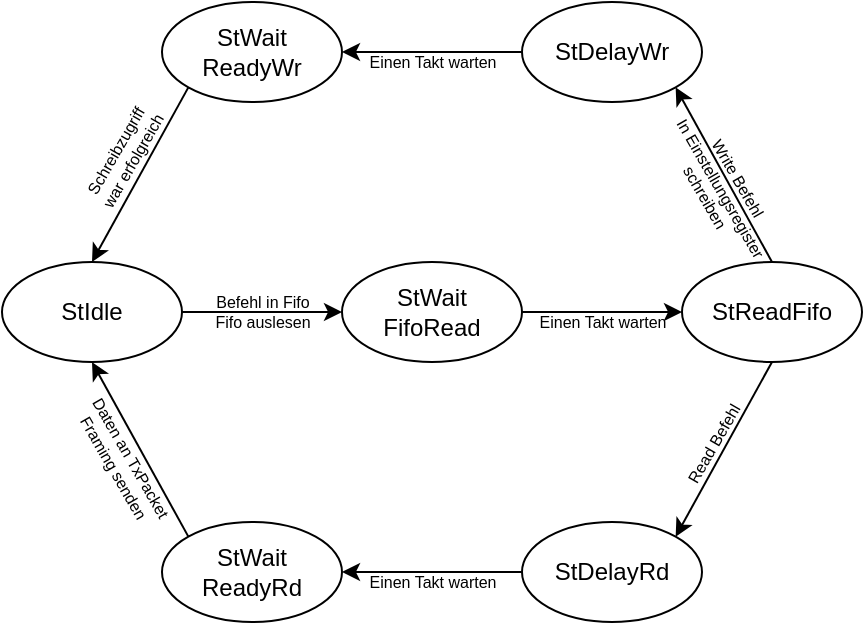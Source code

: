 <mxfile version="13.4.5" type="device"><diagram id="bBnIjkIoTUBhM6OUBfTy" name="Page-1"><mxGraphModel dx="544" dy="316" grid="1" gridSize="10" guides="1" tooltips="1" connect="1" arrows="1" fold="1" page="1" pageScale="1" pageWidth="850" pageHeight="1100" math="0" shadow="0"><root><mxCell id="0"/><mxCell id="1" parent="0"/><mxCell id="vfebVxRLHu-70A7Eb_zc-9" value="Befehl in Fifo&lt;br style=&quot;font-size: 8px;&quot;&gt;Fifo auslesen" style="rounded=0;orthogonalLoop=1;jettySize=auto;html=1;exitX=1;exitY=0.5;exitDx=0;exitDy=0;entryX=0;entryY=0.5;entryDx=0;entryDy=0;labelBackgroundColor=none;fontSize=8;" parent="1" source="vfebVxRLHu-70A7Eb_zc-1" target="vfebVxRLHu-70A7Eb_zc-2" edge="1"><mxGeometry relative="1" as="geometry"/></mxCell><mxCell id="vfebVxRLHu-70A7Eb_zc-1" value="StIdle" style="ellipse;whiteSpace=wrap;html=1;" parent="1" vertex="1"><mxGeometry x="100" y="310" width="90" height="50" as="geometry"/></mxCell><mxCell id="vfebVxRLHu-70A7Eb_zc-10" value="&lt;br style=&quot;font-size: 8px;&quot;&gt;Einen Takt warten" style="rounded=0;orthogonalLoop=1;jettySize=auto;html=1;exitX=1;exitY=0.5;exitDx=0;exitDy=0;entryX=0;entryY=0.5;entryDx=0;entryDy=0;fontSize=8;labelBackgroundColor=none;" parent="1" source="vfebVxRLHu-70A7Eb_zc-2" target="vfebVxRLHu-70A7Eb_zc-4" edge="1"><mxGeometry relative="1" as="geometry"/></mxCell><mxCell id="vfebVxRLHu-70A7Eb_zc-2" value="StWait&lt;br&gt;FifoRead" style="ellipse;whiteSpace=wrap;html=1;" parent="1" vertex="1"><mxGeometry x="270" y="310" width="90" height="50" as="geometry"/></mxCell><mxCell id="vfebVxRLHu-70A7Eb_zc-11" style="rounded=0;orthogonalLoop=1;jettySize=auto;html=1;exitX=0.5;exitY=0;exitDx=0;exitDy=0;entryX=1;entryY=1;entryDx=0;entryDy=0;" parent="1" source="vfebVxRLHu-70A7Eb_zc-4" target="vfebVxRLHu-70A7Eb_zc-5" edge="1"><mxGeometry relative="1" as="geometry"/></mxCell><mxCell id="MwgZUCRxBnkzqnf8cdk6-3" value="&lt;br&gt;Write Befehl&lt;br&gt;In Einstellungsregister &lt;br&gt;schreiben" style="edgeLabel;html=1;align=center;verticalAlign=middle;resizable=0;points=[];fontSize=8;rotation=60;labelBackgroundColor=none;" vertex="1" connectable="0" parent="vfebVxRLHu-70A7Eb_zc-11"><mxGeometry x="-0.152" y="1" relative="1" as="geometry"><mxPoint y="-4" as="offset"/></mxGeometry></mxCell><mxCell id="vfebVxRLHu-70A7Eb_zc-14" style="rounded=0;orthogonalLoop=1;jettySize=auto;html=1;exitX=0.5;exitY=1;exitDx=0;exitDy=0;entryX=1;entryY=0;entryDx=0;entryDy=0;" parent="1" source="vfebVxRLHu-70A7Eb_zc-4" target="vfebVxRLHu-70A7Eb_zc-7" edge="1"><mxGeometry relative="1" as="geometry"/></mxCell><mxCell id="MwgZUCRxBnkzqnf8cdk6-2" value="Read Befehl" style="edgeLabel;html=1;align=center;verticalAlign=middle;resizable=0;points=[];fontSize=8;rotation=-60;labelBackgroundColor=none;" vertex="1" connectable="0" parent="vfebVxRLHu-70A7Eb_zc-14"><mxGeometry x="0.148" y="-1" relative="1" as="geometry"><mxPoint x="-1" y="-8" as="offset"/></mxGeometry></mxCell><mxCell id="vfebVxRLHu-70A7Eb_zc-4" value="StReadFifo" style="ellipse;whiteSpace=wrap;html=1;" parent="1" vertex="1"><mxGeometry x="440" y="310" width="90" height="50" as="geometry"/></mxCell><mxCell id="vfebVxRLHu-70A7Eb_zc-12" value="&lt;br&gt;Einen Takt warten" style="rounded=0;orthogonalLoop=1;jettySize=auto;html=1;exitX=0;exitY=0.5;exitDx=0;exitDy=0;entryX=1;entryY=0.5;entryDx=0;entryDy=0;fontSize=8;labelBackgroundColor=none;" parent="1" source="vfebVxRLHu-70A7Eb_zc-5" target="vfebVxRLHu-70A7Eb_zc-6" edge="1"><mxGeometry relative="1" as="geometry"/></mxCell><mxCell id="vfebVxRLHu-70A7Eb_zc-5" value="StDelayWr" style="ellipse;whiteSpace=wrap;html=1;" parent="1" vertex="1"><mxGeometry x="360" y="180" width="90" height="50" as="geometry"/></mxCell><mxCell id="vfebVxRLHu-70A7Eb_zc-13" style="rounded=0;orthogonalLoop=1;jettySize=auto;html=1;exitX=0;exitY=1;exitDx=0;exitDy=0;entryX=0.5;entryY=0;entryDx=0;entryDy=0;" parent="1" source="vfebVxRLHu-70A7Eb_zc-6" target="vfebVxRLHu-70A7Eb_zc-1" edge="1"><mxGeometry relative="1" as="geometry"/></mxCell><mxCell id="MwgZUCRxBnkzqnf8cdk6-5" value="Schreibzugriff &lt;br&gt;war erfolgreich" style="edgeLabel;html=1;align=center;verticalAlign=middle;resizable=0;points=[];fontSize=8;rotation=-60;labelBackgroundColor=none;" vertex="1" connectable="0" parent="vfebVxRLHu-70A7Eb_zc-13"><mxGeometry x="-0.279" relative="1" as="geometry"><mxPoint x="-15" y="3" as="offset"/></mxGeometry></mxCell><mxCell id="vfebVxRLHu-70A7Eb_zc-6" value="StWait&lt;br&gt;ReadyWr" style="ellipse;whiteSpace=wrap;html=1;" parent="1" vertex="1"><mxGeometry x="180" y="180" width="90" height="50" as="geometry"/></mxCell><mxCell id="vfebVxRLHu-70A7Eb_zc-15" value="&lt;br style=&quot;font-size: 8px;&quot;&gt;Einen Takt warten" style="rounded=0;orthogonalLoop=1;jettySize=auto;html=1;exitX=0;exitY=0.5;exitDx=0;exitDy=0;entryX=1;entryY=0.5;entryDx=0;entryDy=0;labelBackgroundColor=none;fontSize=8;" parent="1" source="vfebVxRLHu-70A7Eb_zc-7" target="vfebVxRLHu-70A7Eb_zc-8" edge="1"><mxGeometry relative="1" as="geometry"/></mxCell><mxCell id="vfebVxRLHu-70A7Eb_zc-7" value="StDelayRd" style="ellipse;whiteSpace=wrap;html=1;" parent="1" vertex="1"><mxGeometry x="360" y="440" width="90" height="50" as="geometry"/></mxCell><mxCell id="vfebVxRLHu-70A7Eb_zc-16" style="rounded=0;orthogonalLoop=1;jettySize=auto;html=1;exitX=0;exitY=0;exitDx=0;exitDy=0;entryX=0.5;entryY=1;entryDx=0;entryDy=0;" parent="1" source="vfebVxRLHu-70A7Eb_zc-8" target="vfebVxRLHu-70A7Eb_zc-1" edge="1"><mxGeometry relative="1" as="geometry"/></mxCell><mxCell id="MwgZUCRxBnkzqnf8cdk6-6" value="Daten an TxPacket&lt;br&gt;Framing senden" style="edgeLabel;html=1;align=center;verticalAlign=middle;resizable=0;points=[];fontSize=8;rotation=60;labelBackgroundColor=none;" vertex="1" connectable="0" parent="vfebVxRLHu-70A7Eb_zc-16"><mxGeometry x="0.3" y="2" relative="1" as="geometry"><mxPoint y="18.23" as="offset"/></mxGeometry></mxCell><mxCell id="vfebVxRLHu-70A7Eb_zc-8" value="StWait&lt;br&gt;ReadyRd" style="ellipse;whiteSpace=wrap;html=1;" parent="1" vertex="1"><mxGeometry x="180" y="440" width="90" height="50" as="geometry"/></mxCell></root></mxGraphModel></diagram></mxfile>